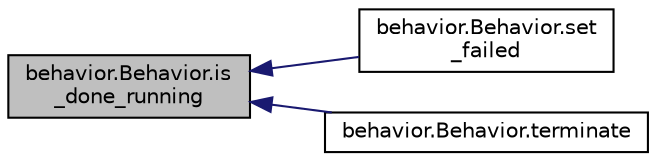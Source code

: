 digraph "behavior.Behavior.is_done_running"
{
 // INTERACTIVE_SVG=YES
  edge [fontname="Helvetica",fontsize="10",labelfontname="Helvetica",labelfontsize="10"];
  node [fontname="Helvetica",fontsize="10",shape=record];
  rankdir="LR";
  Node1 [label="behavior.Behavior.is\l_done_running",height=0.2,width=0.4,color="black", fillcolor="grey75", style="filled", fontcolor="black"];
  Node1 -> Node2 [dir="back",color="midnightblue",fontsize="10",style="solid",fontname="Helvetica"];
  Node2 [label="behavior.Behavior.set\l_failed",height=0.2,width=0.4,color="black", fillcolor="white", style="filled",URL="$d3/d7e/classbehavior_1_1_behavior.html#a8ba2f0ba4ad9a17c1757ef332e180785",tooltip="Set the behavior to failed if sub behaviors remains uncompleted. "];
  Node1 -> Node3 [dir="back",color="midnightblue",fontsize="10",style="solid",fontname="Helvetica"];
  Node3 [label="behavior.Behavior.terminate",height=0.2,width=0.4,color="black", fillcolor="white", style="filled",URL="$d3/d7e/classbehavior_1_1_behavior.html#a0c45f71aa5f18bfca2d4ebd859471f2e",tooltip="Transitions the Behavior into a terminal state (either completed or cancelled) "];
}
